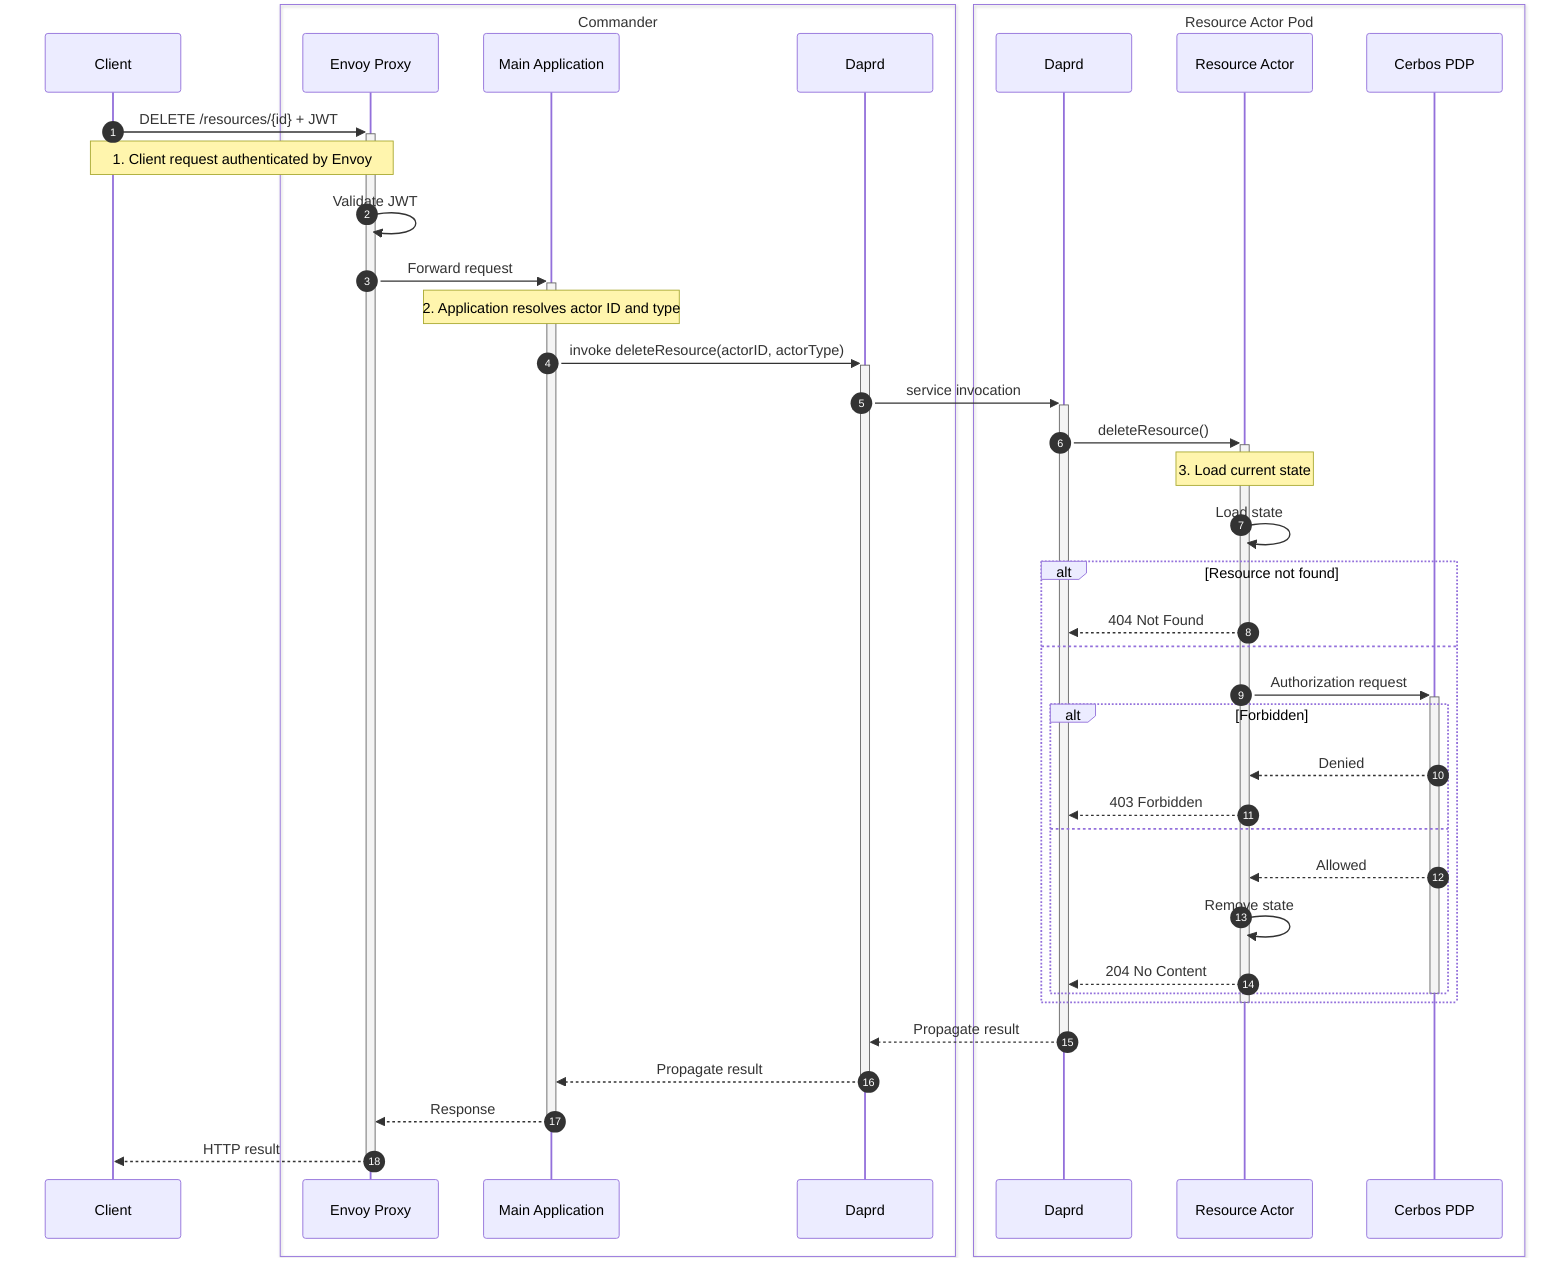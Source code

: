 sequenceDiagram
    autonumber
    participant Client
    box Commander #DDEEFF
        participant EnvoyProxy as Envoy Proxy
        participant Commander as Main Application
        participant CommanderDaprd as Daprd
    end
    box Resource Actor Pod #FFEEDD
        participant ActorDaprd as Daprd
        participant ResourceActor as Resource Actor
        participant Cerbos as Cerbos PDP
    end

    Client->>+EnvoyProxy: DELETE /resources/{id} + JWT
    note over Client,EnvoyProxy: 1. Client request authenticated by Envoy
    EnvoyProxy->>EnvoyProxy: Validate JWT
    EnvoyProxy->>+Commander: Forward request
    note over Commander: 2. Application resolves actor ID and type
    Commander->>+CommanderDaprd: invoke deleteResource(actorID, actorType)
    CommanderDaprd->>+ActorDaprd: service invocation
    ActorDaprd->>+ResourceActor: deleteResource()
    note over ResourceActor: 3. Load current state
    ResourceActor->>ResourceActor: Load state
    alt Resource not found
        ResourceActor-->>ActorDaprd: 404 Not Found
    else
        ResourceActor->>+Cerbos: Authorization request
        alt Forbidden
            Cerbos-->>ResourceActor: Denied
            ResourceActor-->>ActorDaprd: 403 Forbidden
        else
            Cerbos-->>ResourceActor: Allowed
            ResourceActor->>ResourceActor: Remove state
            ResourceActor-->>ActorDaprd: 204 No Content
        end
        deactivate Cerbos
    end
    deactivate ResourceActor
    ActorDaprd-->>CommanderDaprd: Propagate result
    deactivate ActorDaprd
    CommanderDaprd-->>Commander: Propagate result
    deactivate CommanderDaprd
    Commander-->>EnvoyProxy: Response
    deactivate Commander
    EnvoyProxy-->>Client: HTTP result
    deactivate EnvoyProxy
